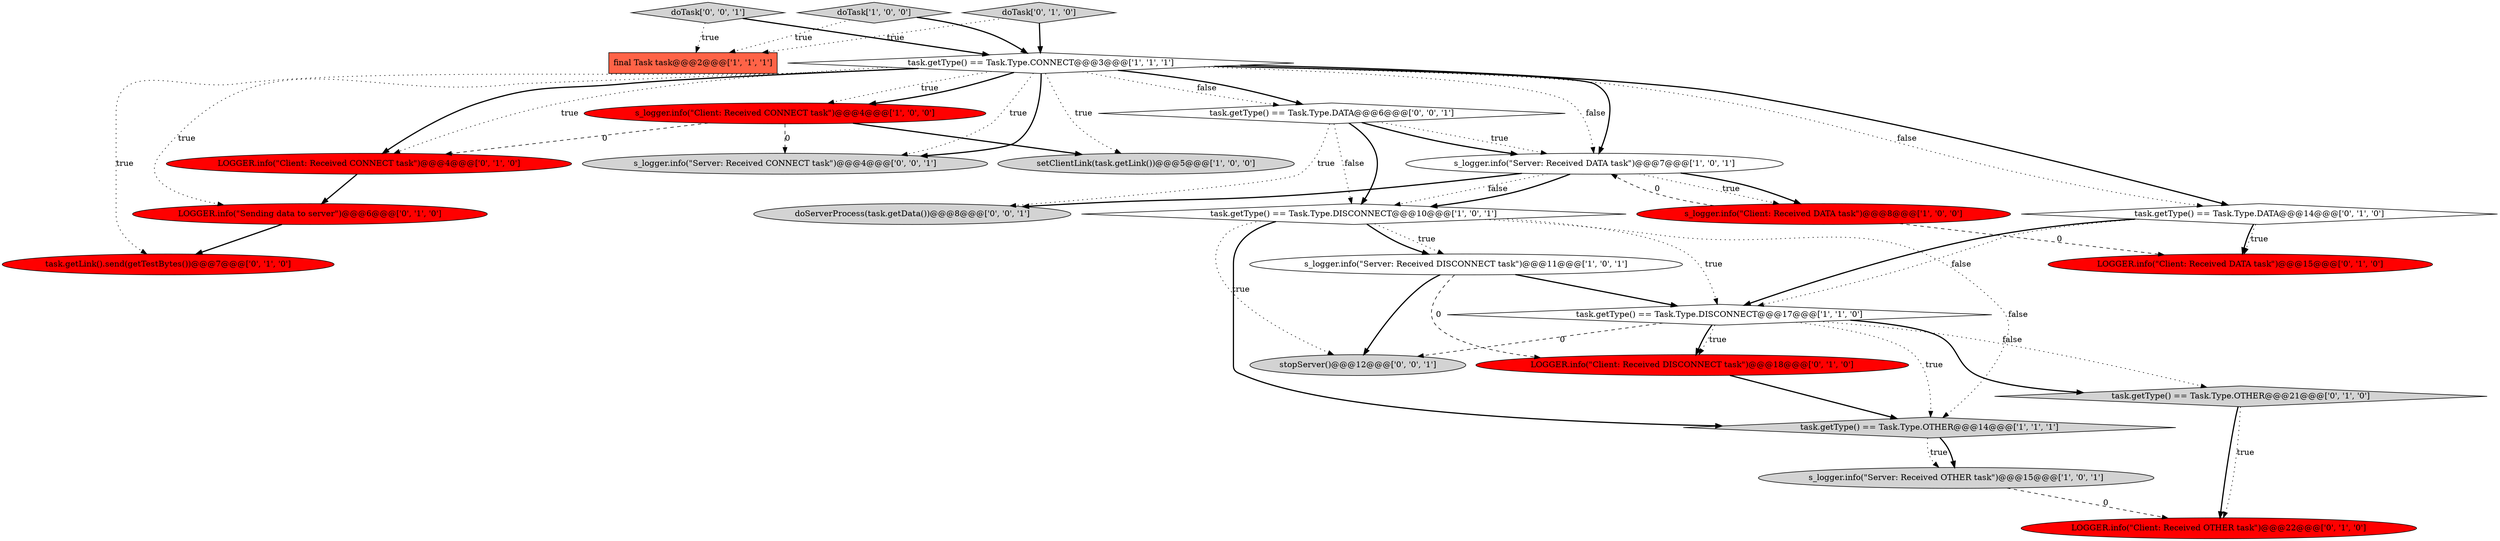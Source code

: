 digraph {
13 [style = filled, label = "LOGGER.info(\"Client: Received CONNECT task\")@@@4@@@['0', '1', '0']", fillcolor = red, shape = ellipse image = "AAA1AAABBB2BBB"];
17 [style = filled, label = "LOGGER.info(\"Sending data to server\")@@@6@@@['0', '1', '0']", fillcolor = red, shape = ellipse image = "AAA1AAABBB2BBB"];
23 [style = filled, label = "doTask['0', '0', '1']", fillcolor = lightgray, shape = diamond image = "AAA0AAABBB3BBB"];
16 [style = filled, label = "doTask['0', '1', '0']", fillcolor = lightgray, shape = diamond image = "AAA0AAABBB2BBB"];
2 [style = filled, label = "task.getType() == Task.Type.OTHER@@@14@@@['1', '1', '1']", fillcolor = lightgray, shape = diamond image = "AAA0AAABBB1BBB"];
20 [style = filled, label = "LOGGER.info(\"Client: Received DISCONNECT task\")@@@18@@@['0', '1', '0']", fillcolor = red, shape = ellipse image = "AAA1AAABBB2BBB"];
21 [style = filled, label = "doServerProcess(task.getData())@@@8@@@['0', '0', '1']", fillcolor = lightgray, shape = ellipse image = "AAA0AAABBB3BBB"];
3 [style = filled, label = "s_logger.info(\"Server: Received OTHER task\")@@@15@@@['1', '0', '1']", fillcolor = lightgray, shape = ellipse image = "AAA0AAABBB1BBB"];
4 [style = filled, label = "final Task task@@@2@@@['1', '1', '1']", fillcolor = tomato, shape = box image = "AAA0AAABBB1BBB"];
10 [style = filled, label = "doTask['1', '0', '0']", fillcolor = lightgray, shape = diamond image = "AAA0AAABBB1BBB"];
22 [style = filled, label = "stopServer()@@@12@@@['0', '0', '1']", fillcolor = lightgray, shape = ellipse image = "AAA0AAABBB3BBB"];
15 [style = filled, label = "task.getLink().send(getTestBytes())@@@7@@@['0', '1', '0']", fillcolor = red, shape = ellipse image = "AAA1AAABBB2BBB"];
9 [style = filled, label = "s_logger.info(\"Client: Received DATA task\")@@@8@@@['1', '0', '0']", fillcolor = red, shape = ellipse image = "AAA1AAABBB1BBB"];
11 [style = filled, label = "s_logger.info(\"Server: Received DISCONNECT task\")@@@11@@@['1', '0', '1']", fillcolor = white, shape = ellipse image = "AAA0AAABBB1BBB"];
6 [style = filled, label = "s_logger.info(\"Server: Received DATA task\")@@@7@@@['1', '0', '1']", fillcolor = white, shape = ellipse image = "AAA0AAABBB1BBB"];
8 [style = filled, label = "setClientLink(task.getLink())@@@5@@@['1', '0', '0']", fillcolor = lightgray, shape = ellipse image = "AAA0AAABBB1BBB"];
14 [style = filled, label = "LOGGER.info(\"Client: Received DATA task\")@@@15@@@['0', '1', '0']", fillcolor = red, shape = ellipse image = "AAA1AAABBB2BBB"];
25 [style = filled, label = "s_logger.info(\"Server: Received CONNECT task\")@@@4@@@['0', '0', '1']", fillcolor = lightgray, shape = ellipse image = "AAA0AAABBB3BBB"];
19 [style = filled, label = "LOGGER.info(\"Client: Received OTHER task\")@@@22@@@['0', '1', '0']", fillcolor = red, shape = ellipse image = "AAA1AAABBB2BBB"];
18 [style = filled, label = "task.getType() == Task.Type.DATA@@@14@@@['0', '1', '0']", fillcolor = white, shape = diamond image = "AAA0AAABBB2BBB"];
24 [style = filled, label = "task.getType() == Task.Type.DATA@@@6@@@['0', '0', '1']", fillcolor = white, shape = diamond image = "AAA0AAABBB3BBB"];
7 [style = filled, label = "task.getType() == Task.Type.DISCONNECT@@@17@@@['1', '1', '0']", fillcolor = white, shape = diamond image = "AAA0AAABBB1BBB"];
12 [style = filled, label = "task.getType() == Task.Type.OTHER@@@21@@@['0', '1', '0']", fillcolor = lightgray, shape = diamond image = "AAA0AAABBB2BBB"];
0 [style = filled, label = "task.getType() == Task.Type.DISCONNECT@@@10@@@['1', '0', '1']", fillcolor = white, shape = diamond image = "AAA0AAABBB1BBB"];
5 [style = filled, label = "task.getType() == Task.Type.CONNECT@@@3@@@['1', '1', '1']", fillcolor = white, shape = diamond image = "AAA0AAABBB1BBB"];
1 [style = filled, label = "s_logger.info(\"Client: Received CONNECT task\")@@@4@@@['1', '0', '0']", fillcolor = red, shape = ellipse image = "AAA1AAABBB1BBB"];
2->3 [style = dotted, label="true"];
5->17 [style = dotted, label="true"];
7->2 [style = dotted, label="true"];
24->6 [style = dotted, label="true"];
6->0 [style = dotted, label="false"];
5->18 [style = dotted, label="false"];
1->8 [style = bold, label=""];
11->20 [style = dashed, label="0"];
23->5 [style = bold, label=""];
7->12 [style = bold, label=""];
7->12 [style = dotted, label="false"];
24->0 [style = bold, label=""];
6->21 [style = bold, label=""];
2->3 [style = bold, label=""];
5->1 [style = dotted, label="true"];
0->2 [style = bold, label=""];
0->2 [style = dotted, label="false"];
0->11 [style = bold, label=""];
6->0 [style = bold, label=""];
5->24 [style = dotted, label="false"];
5->18 [style = bold, label=""];
7->20 [style = bold, label=""];
16->4 [style = dotted, label="true"];
5->15 [style = dotted, label="true"];
18->14 [style = dotted, label="true"];
5->25 [style = bold, label=""];
0->22 [style = dotted, label="true"];
7->20 [style = dotted, label="true"];
20->2 [style = bold, label=""];
1->13 [style = dashed, label="0"];
3->19 [style = dashed, label="0"];
9->6 [style = dashed, label="0"];
5->1 [style = bold, label=""];
5->13 [style = dotted, label="true"];
13->17 [style = bold, label=""];
23->4 [style = dotted, label="true"];
9->14 [style = dashed, label="0"];
10->5 [style = bold, label=""];
5->6 [style = bold, label=""];
5->6 [style = dotted, label="false"];
6->9 [style = dotted, label="true"];
12->19 [style = dotted, label="true"];
5->25 [style = dotted, label="true"];
5->24 [style = bold, label=""];
5->13 [style = bold, label=""];
17->15 [style = bold, label=""];
11->22 [style = bold, label=""];
16->5 [style = bold, label=""];
24->0 [style = dotted, label="false"];
10->4 [style = dotted, label="true"];
5->8 [style = dotted, label="true"];
6->9 [style = bold, label=""];
18->7 [style = bold, label=""];
12->19 [style = bold, label=""];
24->21 [style = dotted, label="true"];
0->11 [style = dotted, label="true"];
24->6 [style = bold, label=""];
1->25 [style = dashed, label="0"];
18->14 [style = bold, label=""];
7->22 [style = dashed, label="0"];
18->7 [style = dotted, label="false"];
11->7 [style = bold, label=""];
0->7 [style = dotted, label="true"];
}
